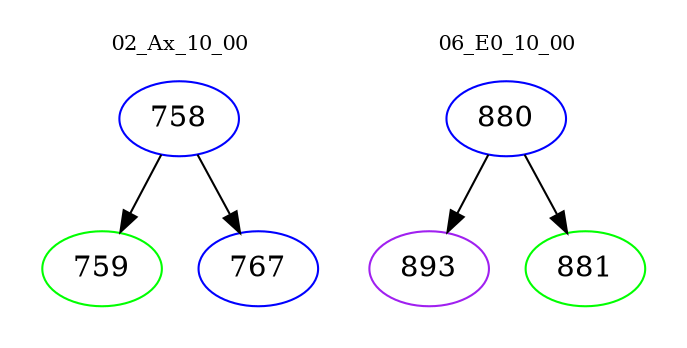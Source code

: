 digraph{
subgraph cluster_0 {
color = white
label = "02_Ax_10_00";
fontsize=10;
T0_758 [label="758", color="blue"]
T0_758 -> T0_759 [color="black"]
T0_759 [label="759", color="green"]
T0_758 -> T0_767 [color="black"]
T0_767 [label="767", color="blue"]
}
subgraph cluster_1 {
color = white
label = "06_E0_10_00";
fontsize=10;
T1_880 [label="880", color="blue"]
T1_880 -> T1_893 [color="black"]
T1_893 [label="893", color="purple"]
T1_880 -> T1_881 [color="black"]
T1_881 [label="881", color="green"]
}
}
